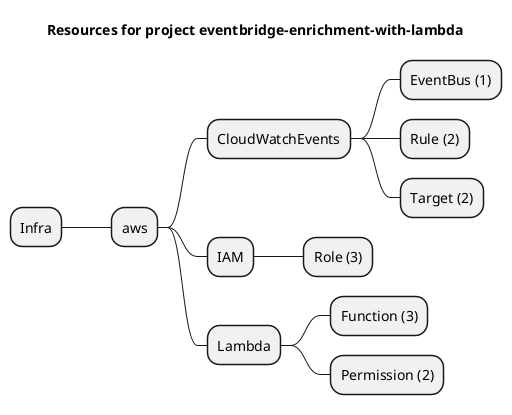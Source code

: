 @startmindmap
title Resources for project eventbridge-enrichment-with-lambda
skinparam monochrome true
+ Infra
++ aws
+++ CloudWatchEvents
++++ EventBus (1)
++++ Rule (2)
++++ Target (2)
+++ IAM
++++ Role (3)
+++ Lambda
++++ Function (3)
++++ Permission (2)
@endmindmap